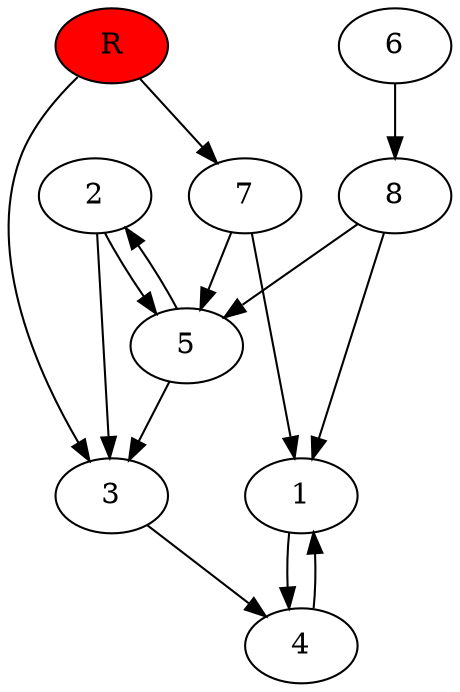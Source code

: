 digraph prb30048 {
	1
	2
	3
	4
	5
	6
	7
	8
	R [fillcolor="#ff0000" style=filled]
	1 -> 4
	2 -> 3
	2 -> 5
	3 -> 4
	4 -> 1
	5 -> 2
	5 -> 3
	6 -> 8
	7 -> 1
	7 -> 5
	8 -> 1
	8 -> 5
	R -> 3
	R -> 7
}
